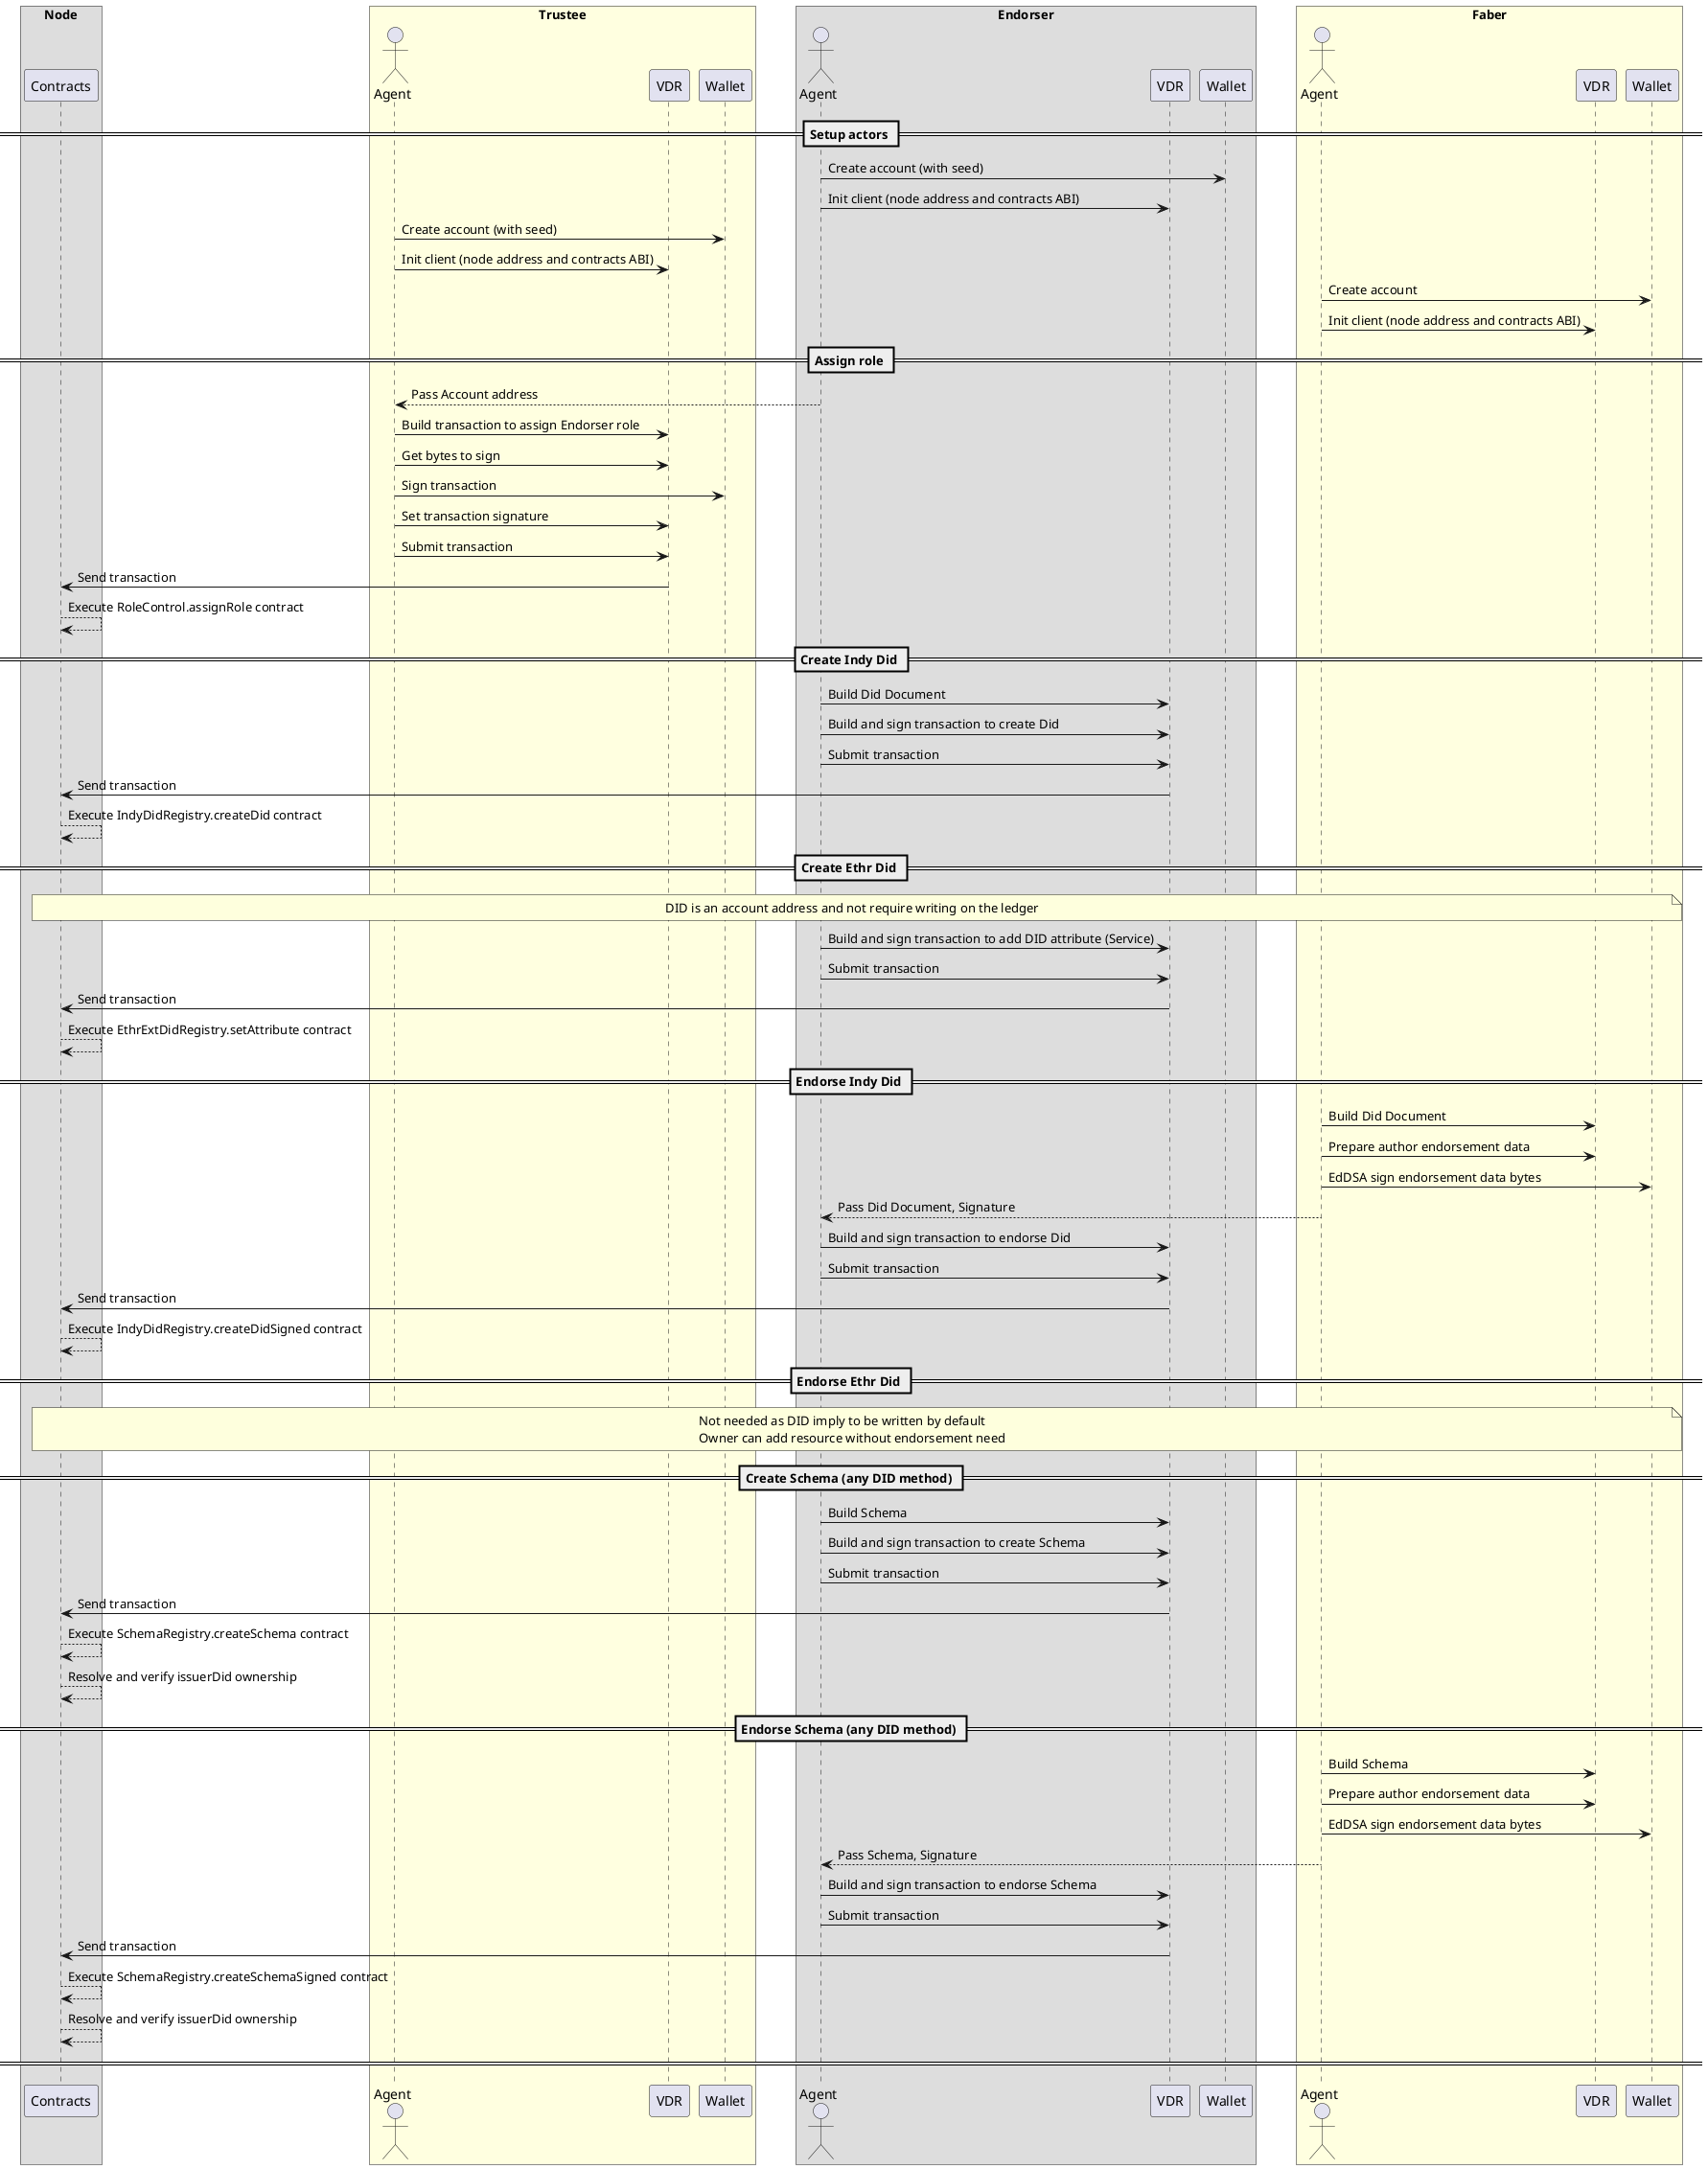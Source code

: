 @startuml

skinparam BoxPadding 20

box "Node"
participant "Contracts" as C
endbox

box "Trustee" #LightYellow
actor "Agent" as T
participant "VDR" as TV
participant "Wallet" as TW
endbox

box "Endorser"
actor "Agent" as E
participant "VDR" as EV
participant "Wallet" as EW
endbox

box "Faber" #LightYellow
actor "Agent" as F
participant "VDR" as FV
participant "Wallet" as FW
endbox

== Setup actors ==

E->EW: Create account (with seed)
E->EV: Init client (node address and contracts ABI)
T->TW: Create account (with seed)
T->TV: Init client (node address and contracts ABI)
F->FW: Create account
F->FV: Init client (node address and contracts ABI)

== Assign role ==

E-->T: Pass Account address
T->TV: Build transaction to assign Endorser role
T->TV: Get bytes to sign
T->TW: Sign transaction
T->TV: Set transaction signature
T->TV: Submit transaction
TV->C: Send transaction
C-->C: Execute RoleControl.assignRole contract

== Create Indy Did ==

E->EV: Build Did Document
E->EV: Build and sign transaction to create Did
E->EV: Submit transaction
EV->C: Send transaction
C-->C: Execute IndyDidRegistry.createDid contract

== Create Ethr Did ==

note across
  DID is an account address and not require writing on the ledger
end note

E->EV: Build and sign transaction to add DID attribute (Service)
E->EV: Submit transaction
EV->C: Send transaction
C-->C: Execute EthrExtDidRegistry.setAttribute contract

== Endorse Indy Did ==

F->FV: Build Did Document
F->FV: Prepare author endorsement data
F->FW: EdDSA sign endorsement data bytes
F-->E: Pass Did Document, Signature
E->EV: Build and sign transaction to endorse Did
E->EV: Submit transaction
EV->C: Send transaction
C-->C: Execute IndyDidRegistry.createDidSigned contract

== Endorse Ethr Did ==

note across
  Not needed as DID imply to be written by default
  Owner can add resource without endorsement need
end note

== Create Schema (any DID method) ==

E->EV: Build Schema
E->EV: Build and sign transaction to create Schema
E->EV: Submit transaction
EV->C: Send transaction
C-->C: Execute SchemaRegistry.createSchema contract
C-->C: Resolve and verify issuerDid ownership

== Endorse Schema (any DID method) ==

F->FV: Build Schema
F->FV: Prepare author endorsement data
F->FW: EdDSA sign endorsement data bytes
F-->E: Pass Schema, Signature
E->EV: Build and sign transaction to endorse Schema
E->EV: Submit transaction
EV->C: Send transaction
C-->C: Execute SchemaRegistry.createSchemaSigned contract
C-->C: Resolve and verify issuerDid ownership

==  ==

@enduml